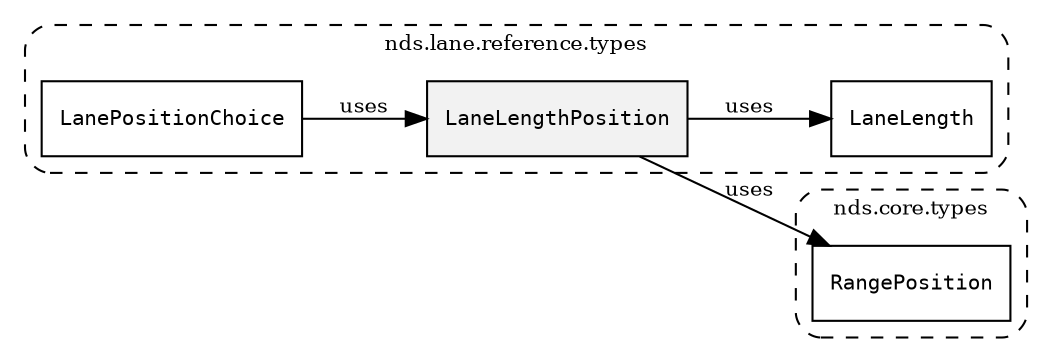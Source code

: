 /**
 * This dot file creates symbol collaboration diagram for LaneLengthPosition.
 */
digraph ZSERIO
{
    node [shape=box, fontsize=10];
    rankdir="LR";
    fontsize=10;
    tooltip="LaneLengthPosition collaboration diagram";

    subgraph "cluster_nds.lane.reference.types"
    {
        style="dashed, rounded";
        label="nds.lane.reference.types";
        tooltip="Package nds.lane.reference.types";
        href="../../../content/packages/nds.lane.reference.types.html#Package-nds-lane-reference-types";
        target="_parent";

        "LaneLengthPosition" [style="filled", fillcolor="#0000000D", target="_parent", label=<<font face="monospace"><table align="center" border="0" cellspacing="0" cellpadding="0"><tr><td href="../../../content/packages/nds.lane.reference.types.html#Structure-LaneLengthPosition" title="Structure defined in nds.lane.reference.types">LaneLengthPosition</td></tr></table></font>>];
        "LaneLength" [target="_parent", label=<<font face="monospace"><table align="center" border="0" cellspacing="0" cellpadding="0"><tr><td href="../../../content/packages/nds.lane.reference.types.html#Subtype-LaneLength" title="Subtype defined in nds.lane.reference.types">LaneLength</td></tr></table></font>>];
        "LanePositionChoice" [target="_parent", label=<<font face="monospace"><table align="center" border="0" cellspacing="0" cellpadding="0"><tr><td href="../../../content/packages/nds.lane.reference.types.html#Choice-LanePositionChoice" title="Choice defined in nds.lane.reference.types">LanePositionChoice</td></tr></table></font>>];
    }

    subgraph "cluster_nds.core.types"
    {
        style="dashed, rounded";
        label="nds.core.types";
        tooltip="Package nds.core.types";
        href="../../../content/packages/nds.core.types.html#Package-nds-core-types";
        target="_parent";

        "RangePosition" [target="_parent", label=<<font face="monospace"><table align="center" border="0" cellspacing="0" cellpadding="0"><tr><td href="../../../content/packages/nds.core.types.html#Structure-RangePosition" title="Structure defined in nds.core.types">RangePosition</td></tr></table></font>>];
    }

    "LaneLengthPosition" -> "LaneLength" [label="uses", fontsize=10];
    "LaneLengthPosition" -> "RangePosition" [label="uses", fontsize=10];
    "LanePositionChoice" -> "LaneLengthPosition" [label="uses", fontsize=10];
}
